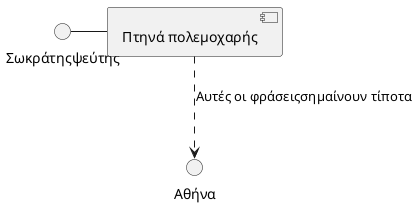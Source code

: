 @startuml

() "Σωκράτηςψεύτης" as Σωκράτης
Σωκράτης - [Πτηνά πολεμοχαρής]
[Πτηνά πολεμοχαρής] ..> () Αθήνα : Αυτές οι φράσειςσημαίνουν τίποτα

@enduml
